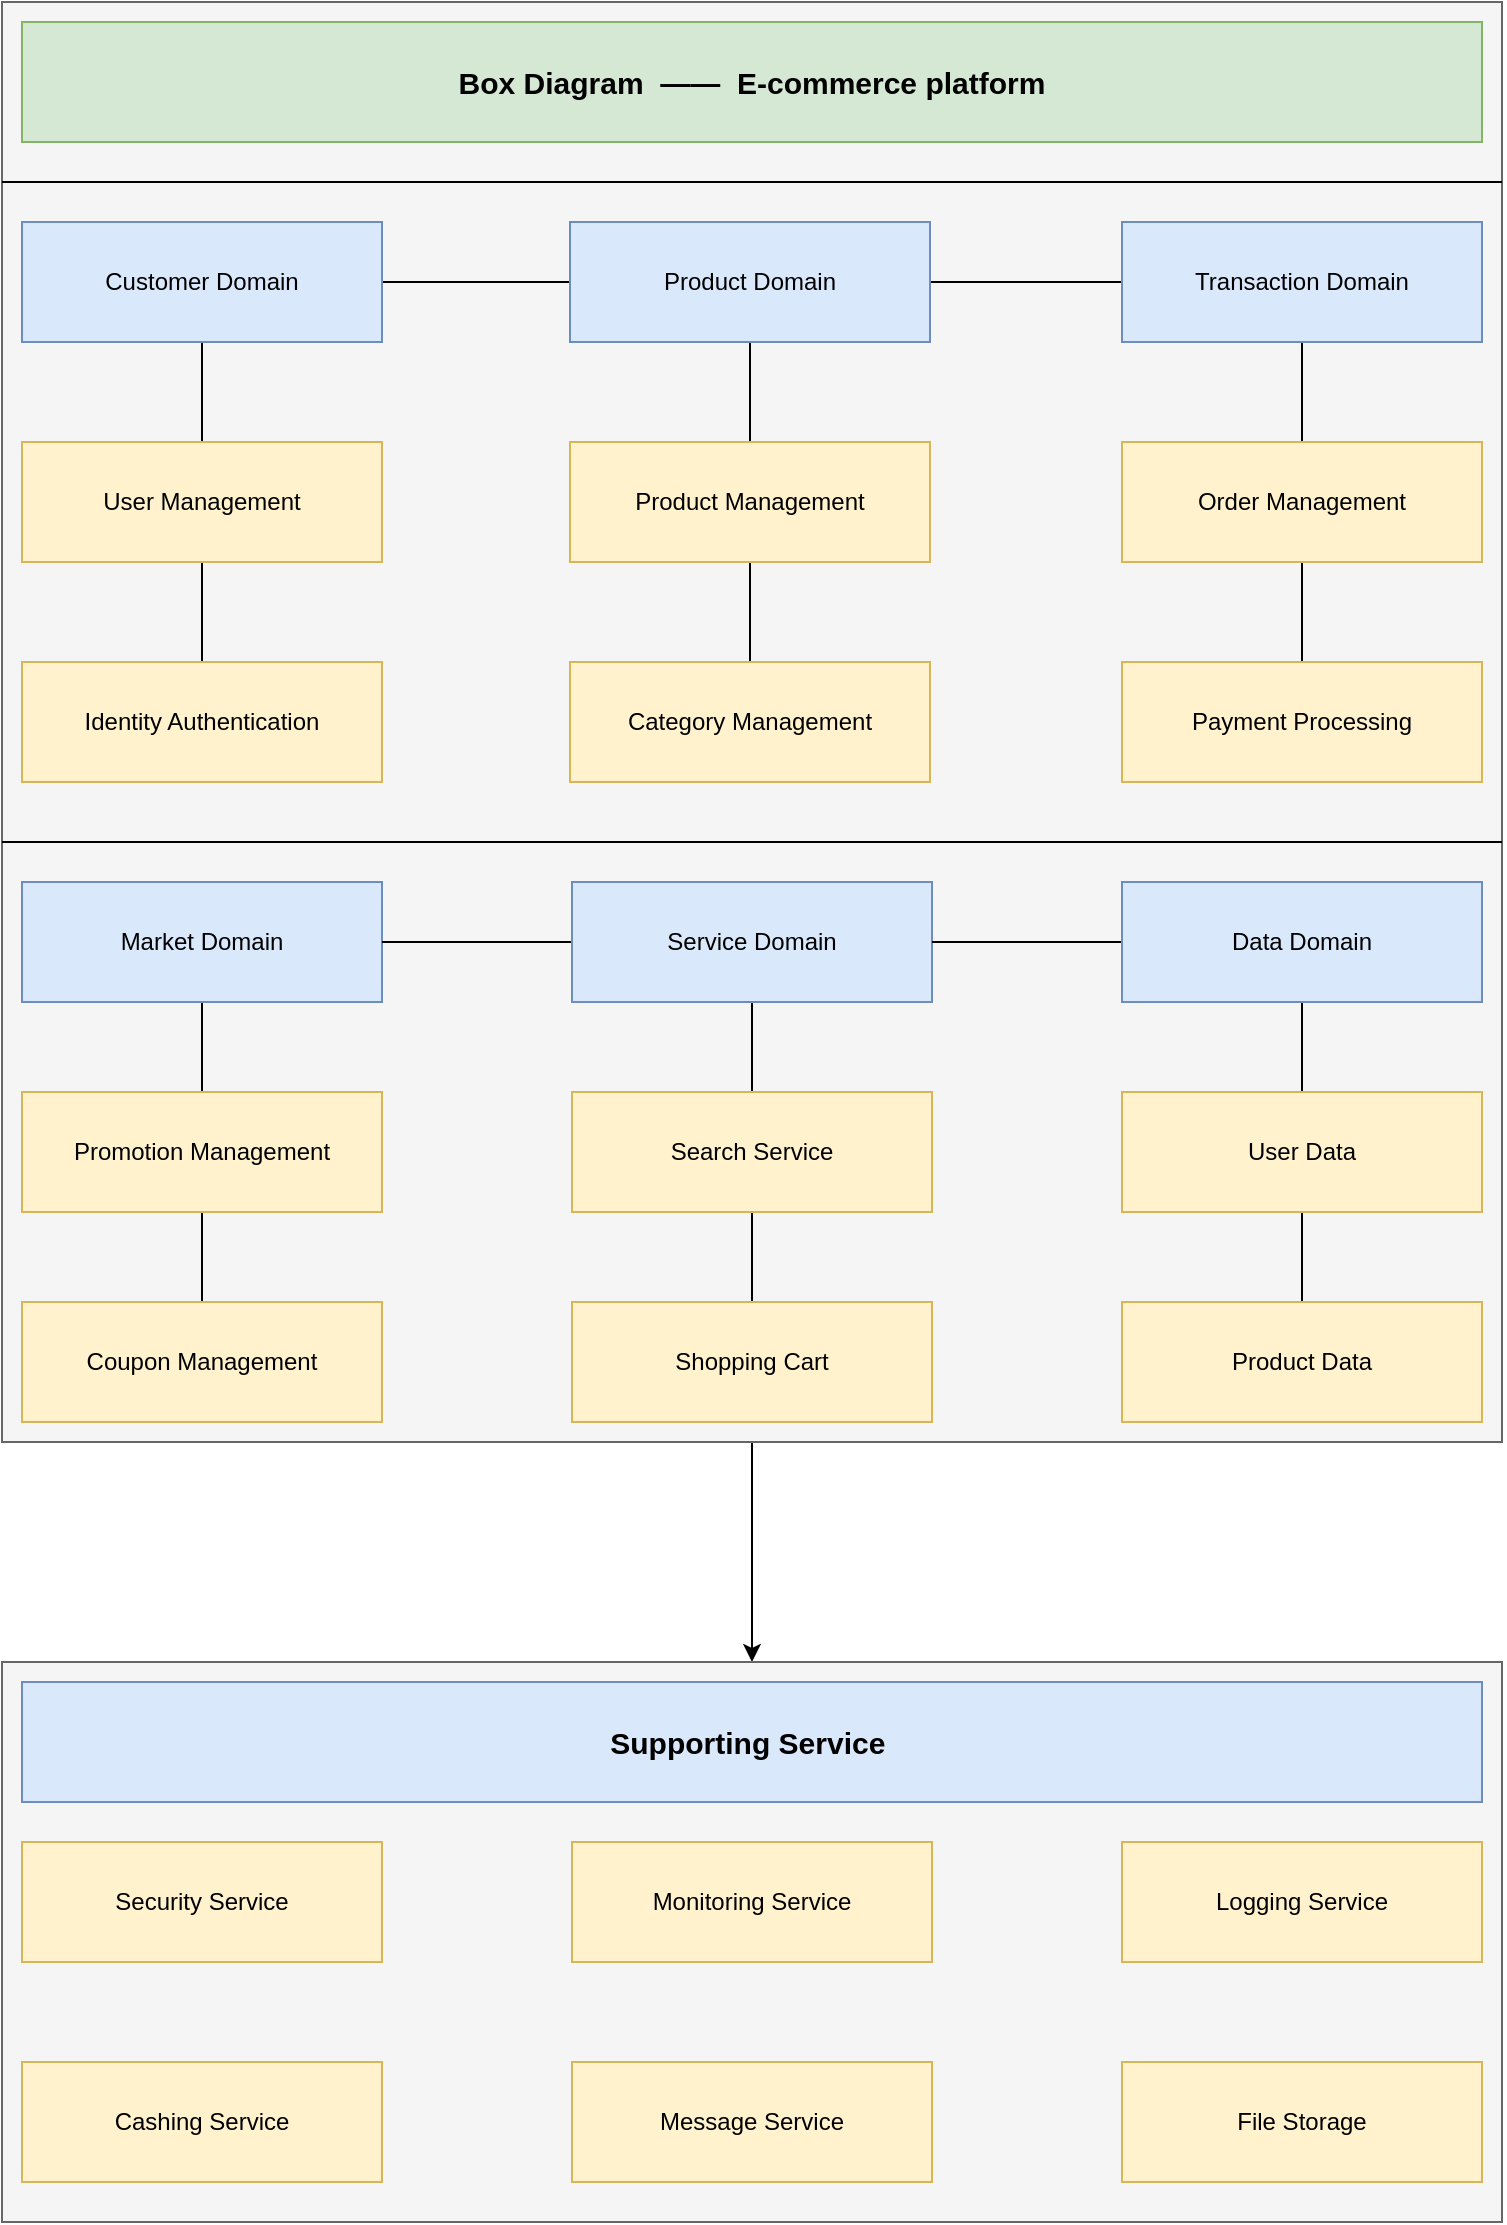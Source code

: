 <mxfile version="28.2.7">
  <diagram name="第 1 页" id="xvbBEmGutV3KPqRcqt0p">
    <mxGraphModel dx="898" dy="627" grid="1" gridSize="10" guides="1" tooltips="1" connect="1" arrows="0" fold="1" page="1" pageScale="1" pageWidth="827" pageHeight="1169" math="0" shadow="0">
      <root>
        <mxCell id="0" />
        <mxCell id="1" parent="0" />
        <mxCell id="PlpLMEIJnBUzuaVJZpVh-45" style="edgeStyle=orthogonalEdgeStyle;rounded=0;orthogonalLoop=1;jettySize=auto;html=1;exitX=0.5;exitY=1;exitDx=0;exitDy=0;" parent="1" source="PlpLMEIJnBUzuaVJZpVh-21" target="PlpLMEIJnBUzuaVJZpVh-44" edge="1">
          <mxGeometry relative="1" as="geometry" />
        </mxCell>
        <mxCell id="PlpLMEIJnBUzuaVJZpVh-21" value="" style="rounded=0;whiteSpace=wrap;html=1;fillColor=#f5f5f5;fontColor=#333333;strokeColor=#666666;" parent="1" vertex="1">
          <mxGeometry x="40" y="10" width="750" height="720" as="geometry" />
        </mxCell>
        <mxCell id="PlpLMEIJnBUzuaVJZpVh-1" value="&lt;b&gt;&lt;font style=&quot;font-size: 15px;&quot;&gt;Box Diagram&amp;nbsp; ——&amp;nbsp; E-commerce platform&lt;/font&gt;&lt;/b&gt;" style="rounded=0;whiteSpace=wrap;html=1;fillColor=#d5e8d4;strokeColor=#82b366;" parent="1" vertex="1">
          <mxGeometry x="50" y="20" width="730" height="60" as="geometry" />
        </mxCell>
        <mxCell id="PlpLMEIJnBUzuaVJZpVh-5" style="edgeStyle=orthogonalEdgeStyle;rounded=0;orthogonalLoop=1;jettySize=auto;html=1;exitX=1;exitY=0.5;exitDx=0;exitDy=0;entryX=0;entryY=0.5;entryDx=0;entryDy=0;endArrow=none;endFill=0;" parent="1" source="PlpLMEIJnBUzuaVJZpVh-2" target="PlpLMEIJnBUzuaVJZpVh-3" edge="1">
          <mxGeometry relative="1" as="geometry" />
        </mxCell>
        <mxCell id="PlpLMEIJnBUzuaVJZpVh-14" style="edgeStyle=orthogonalEdgeStyle;rounded=0;orthogonalLoop=1;jettySize=auto;html=1;exitX=0.5;exitY=1;exitDx=0;exitDy=0;entryX=0.5;entryY=0;entryDx=0;entryDy=0;endArrow=none;endFill=0;" parent="1" source="PlpLMEIJnBUzuaVJZpVh-2" target="PlpLMEIJnBUzuaVJZpVh-7" edge="1">
          <mxGeometry relative="1" as="geometry" />
        </mxCell>
        <mxCell id="PlpLMEIJnBUzuaVJZpVh-2" value="Customer Domain" style="rounded=0;whiteSpace=wrap;html=1;fillColor=#dae8fc;strokeColor=#6c8ebf;" parent="1" vertex="1">
          <mxGeometry x="50" y="120" width="180" height="60" as="geometry" />
        </mxCell>
        <mxCell id="PlpLMEIJnBUzuaVJZpVh-6" style="edgeStyle=orthogonalEdgeStyle;rounded=0;orthogonalLoop=1;jettySize=auto;html=1;exitX=1;exitY=0.5;exitDx=0;exitDy=0;entryX=0;entryY=0.5;entryDx=0;entryDy=0;endArrow=none;endFill=0;" parent="1" source="PlpLMEIJnBUzuaVJZpVh-3" target="PlpLMEIJnBUzuaVJZpVh-4" edge="1">
          <mxGeometry relative="1" as="geometry" />
        </mxCell>
        <mxCell id="PlpLMEIJnBUzuaVJZpVh-10" style="edgeStyle=orthogonalEdgeStyle;rounded=0;orthogonalLoop=1;jettySize=auto;html=1;exitX=0.5;exitY=1;exitDx=0;exitDy=0;entryX=0.5;entryY=0;entryDx=0;entryDy=0;endArrow=none;endFill=0;" parent="1" source="PlpLMEIJnBUzuaVJZpVh-3" target="PlpLMEIJnBUzuaVJZpVh-8" edge="1">
          <mxGeometry relative="1" as="geometry" />
        </mxCell>
        <mxCell id="PlpLMEIJnBUzuaVJZpVh-3" value="Product Domain" style="rounded=0;whiteSpace=wrap;html=1;fillColor=#dae8fc;strokeColor=#6c8ebf;" parent="1" vertex="1">
          <mxGeometry x="324" y="120" width="180" height="60" as="geometry" />
        </mxCell>
        <mxCell id="PlpLMEIJnBUzuaVJZpVh-13" style="edgeStyle=orthogonalEdgeStyle;rounded=0;orthogonalLoop=1;jettySize=auto;html=1;exitX=0.5;exitY=1;exitDx=0;exitDy=0;entryX=0.5;entryY=0;entryDx=0;entryDy=0;endArrow=none;endFill=0;" parent="1" source="PlpLMEIJnBUzuaVJZpVh-4" target="PlpLMEIJnBUzuaVJZpVh-9" edge="1">
          <mxGeometry relative="1" as="geometry" />
        </mxCell>
        <mxCell id="PlpLMEIJnBUzuaVJZpVh-4" value="Transaction Domain" style="rounded=0;whiteSpace=wrap;html=1;fillColor=#dae8fc;strokeColor=#6c8ebf;" parent="1" vertex="1">
          <mxGeometry x="600" y="120" width="180" height="60" as="geometry" />
        </mxCell>
        <mxCell id="PlpLMEIJnBUzuaVJZpVh-18" style="edgeStyle=orthogonalEdgeStyle;rounded=0;orthogonalLoop=1;jettySize=auto;html=1;exitX=0.5;exitY=1;exitDx=0;exitDy=0;entryX=0.5;entryY=0;entryDx=0;entryDy=0;endArrow=none;endFill=0;" parent="1" source="PlpLMEIJnBUzuaVJZpVh-7" target="PlpLMEIJnBUzuaVJZpVh-15" edge="1">
          <mxGeometry relative="1" as="geometry" />
        </mxCell>
        <mxCell id="PlpLMEIJnBUzuaVJZpVh-7" value="User Management" style="rounded=0;whiteSpace=wrap;html=1;fillColor=#fff2cc;strokeColor=#d6b656;" parent="1" vertex="1">
          <mxGeometry x="50" y="230" width="180" height="60" as="geometry" />
        </mxCell>
        <mxCell id="PlpLMEIJnBUzuaVJZpVh-19" style="edgeStyle=orthogonalEdgeStyle;rounded=0;orthogonalLoop=1;jettySize=auto;html=1;exitX=0.5;exitY=1;exitDx=0;exitDy=0;entryX=0.5;entryY=0;entryDx=0;entryDy=0;endArrow=none;endFill=0;" parent="1" source="PlpLMEIJnBUzuaVJZpVh-8" target="PlpLMEIJnBUzuaVJZpVh-16" edge="1">
          <mxGeometry relative="1" as="geometry" />
        </mxCell>
        <mxCell id="PlpLMEIJnBUzuaVJZpVh-8" value="Product Management" style="rounded=0;whiteSpace=wrap;html=1;fillColor=#fff2cc;strokeColor=#d6b656;" parent="1" vertex="1">
          <mxGeometry x="324" y="230" width="180" height="60" as="geometry" />
        </mxCell>
        <mxCell id="PlpLMEIJnBUzuaVJZpVh-20" style="edgeStyle=orthogonalEdgeStyle;rounded=0;orthogonalLoop=1;jettySize=auto;html=1;exitX=0.5;exitY=1;exitDx=0;exitDy=0;entryX=0.5;entryY=0;entryDx=0;entryDy=0;endArrow=none;endFill=0;" parent="1" source="PlpLMEIJnBUzuaVJZpVh-9" target="PlpLMEIJnBUzuaVJZpVh-17" edge="1">
          <mxGeometry relative="1" as="geometry" />
        </mxCell>
        <mxCell id="PlpLMEIJnBUzuaVJZpVh-9" value="Order Management" style="rounded=0;whiteSpace=wrap;html=1;fillColor=#fff2cc;strokeColor=#d6b656;" parent="1" vertex="1">
          <mxGeometry x="600" y="230" width="180" height="60" as="geometry" />
        </mxCell>
        <mxCell id="PlpLMEIJnBUzuaVJZpVh-15" value="Identity Authentication" style="rounded=0;whiteSpace=wrap;html=1;fillColor=#fff2cc;strokeColor=#d6b656;" parent="1" vertex="1">
          <mxGeometry x="50" y="340" width="180" height="60" as="geometry" />
        </mxCell>
        <mxCell id="PlpLMEIJnBUzuaVJZpVh-16" value="Category Management" style="rounded=0;whiteSpace=wrap;html=1;fillColor=#fff2cc;strokeColor=#d6b656;" parent="1" vertex="1">
          <mxGeometry x="324" y="340" width="180" height="60" as="geometry" />
        </mxCell>
        <mxCell id="PlpLMEIJnBUzuaVJZpVh-17" value="Payment Processing" style="rounded=0;whiteSpace=wrap;html=1;fillColor=#fff2cc;strokeColor=#d6b656;" parent="1" vertex="1">
          <mxGeometry x="600" y="340" width="180" height="60" as="geometry" />
        </mxCell>
        <mxCell id="PlpLMEIJnBUzuaVJZpVh-22" value="" style="endArrow=none;html=1;rounded=0;strokeWidth=1;fillColor=#d5e8d4;strokeColor=light-dark(#000000, #446e2c);" parent="1" edge="1">
          <mxGeometry width="50" height="50" relative="1" as="geometry">
            <mxPoint x="40" y="100" as="sourcePoint" />
            <mxPoint x="790" y="100" as="targetPoint" />
          </mxGeometry>
        </mxCell>
        <mxCell id="PlpLMEIJnBUzuaVJZpVh-23" value="" style="endArrow=none;html=1;rounded=0;" parent="1" edge="1">
          <mxGeometry width="50" height="50" relative="1" as="geometry">
            <mxPoint x="40" y="430" as="sourcePoint" />
            <mxPoint x="790" y="430" as="targetPoint" />
          </mxGeometry>
        </mxCell>
        <mxCell id="PlpLMEIJnBUzuaVJZpVh-37" style="edgeStyle=orthogonalEdgeStyle;rounded=0;orthogonalLoop=1;jettySize=auto;html=1;exitX=0.5;exitY=1;exitDx=0;exitDy=0;entryX=0.5;entryY=0;entryDx=0;entryDy=0;endArrow=none;endFill=0;" parent="1" source="PlpLMEIJnBUzuaVJZpVh-24" target="PlpLMEIJnBUzuaVJZpVh-27" edge="1">
          <mxGeometry relative="1" as="geometry" />
        </mxCell>
        <mxCell id="PlpLMEIJnBUzuaVJZpVh-24" value="Market Domain" style="rounded=0;whiteSpace=wrap;html=1;fillColor=#dae8fc;strokeColor=#6c8ebf;" parent="1" vertex="1">
          <mxGeometry x="50" y="450" width="180" height="60" as="geometry" />
        </mxCell>
        <mxCell id="PlpLMEIJnBUzuaVJZpVh-36" style="edgeStyle=orthogonalEdgeStyle;rounded=0;orthogonalLoop=1;jettySize=auto;html=1;exitX=0;exitY=0.5;exitDx=0;exitDy=0;entryX=1;entryY=0.5;entryDx=0;entryDy=0;endArrow=none;endFill=0;" parent="1" source="PlpLMEIJnBUzuaVJZpVh-25" target="PlpLMEIJnBUzuaVJZpVh-24" edge="1">
          <mxGeometry relative="1" as="geometry" />
        </mxCell>
        <mxCell id="PlpLMEIJnBUzuaVJZpVh-38" style="edgeStyle=orthogonalEdgeStyle;rounded=0;orthogonalLoop=1;jettySize=auto;html=1;exitX=0.5;exitY=1;exitDx=0;exitDy=0;entryX=0.5;entryY=0;entryDx=0;entryDy=0;endArrow=none;endFill=0;" parent="1" source="PlpLMEIJnBUzuaVJZpVh-25" target="PlpLMEIJnBUzuaVJZpVh-28" edge="1">
          <mxGeometry relative="1" as="geometry" />
        </mxCell>
        <mxCell id="PlpLMEIJnBUzuaVJZpVh-25" value="Service Domain" style="rounded=0;whiteSpace=wrap;html=1;fillColor=#dae8fc;strokeColor=#6c8ebf;" parent="1" vertex="1">
          <mxGeometry x="325" y="450" width="180" height="60" as="geometry" />
        </mxCell>
        <mxCell id="PlpLMEIJnBUzuaVJZpVh-35" style="edgeStyle=orthogonalEdgeStyle;rounded=0;orthogonalLoop=1;jettySize=auto;html=1;exitX=0;exitY=0.5;exitDx=0;exitDy=0;entryX=1;entryY=0.5;entryDx=0;entryDy=0;endArrow=none;endFill=0;" parent="1" source="PlpLMEIJnBUzuaVJZpVh-26" target="PlpLMEIJnBUzuaVJZpVh-25" edge="1">
          <mxGeometry relative="1" as="geometry" />
        </mxCell>
        <mxCell id="PlpLMEIJnBUzuaVJZpVh-39" style="edgeStyle=orthogonalEdgeStyle;rounded=0;orthogonalLoop=1;jettySize=auto;html=1;exitX=0.5;exitY=1;exitDx=0;exitDy=0;entryX=0.5;entryY=0;entryDx=0;entryDy=0;endArrow=none;endFill=0;" parent="1" source="PlpLMEIJnBUzuaVJZpVh-26" target="PlpLMEIJnBUzuaVJZpVh-29" edge="1">
          <mxGeometry relative="1" as="geometry" />
        </mxCell>
        <mxCell id="PlpLMEIJnBUzuaVJZpVh-26" value="Data Domain" style="rounded=0;whiteSpace=wrap;html=1;fillColor=#dae8fc;strokeColor=#6c8ebf;" parent="1" vertex="1">
          <mxGeometry x="600" y="450" width="180" height="60" as="geometry" />
        </mxCell>
        <mxCell id="PlpLMEIJnBUzuaVJZpVh-43" style="edgeStyle=orthogonalEdgeStyle;rounded=0;orthogonalLoop=1;jettySize=auto;html=1;exitX=0.5;exitY=1;exitDx=0;exitDy=0;entryX=0.5;entryY=0;entryDx=0;entryDy=0;endArrow=none;endFill=0;" parent="1" source="PlpLMEIJnBUzuaVJZpVh-27" target="PlpLMEIJnBUzuaVJZpVh-30" edge="1">
          <mxGeometry relative="1" as="geometry" />
        </mxCell>
        <mxCell id="PlpLMEIJnBUzuaVJZpVh-27" value="Promotion Management" style="rounded=0;whiteSpace=wrap;html=1;fillColor=#fff2cc;strokeColor=#d6b656;" parent="1" vertex="1">
          <mxGeometry x="50" y="555" width="180" height="60" as="geometry" />
        </mxCell>
        <mxCell id="PlpLMEIJnBUzuaVJZpVh-41" style="edgeStyle=orthogonalEdgeStyle;rounded=0;orthogonalLoop=1;jettySize=auto;html=1;exitX=0.5;exitY=1;exitDx=0;exitDy=0;entryX=0.5;entryY=0;entryDx=0;entryDy=0;endArrow=none;endFill=0;" parent="1" source="PlpLMEIJnBUzuaVJZpVh-28" target="PlpLMEIJnBUzuaVJZpVh-31" edge="1">
          <mxGeometry relative="1" as="geometry" />
        </mxCell>
        <mxCell id="PlpLMEIJnBUzuaVJZpVh-28" value="Search Service" style="rounded=0;whiteSpace=wrap;html=1;fillColor=#fff2cc;strokeColor=#d6b656;" parent="1" vertex="1">
          <mxGeometry x="325" y="555" width="180" height="60" as="geometry" />
        </mxCell>
        <mxCell id="PlpLMEIJnBUzuaVJZpVh-42" style="edgeStyle=orthogonalEdgeStyle;rounded=0;orthogonalLoop=1;jettySize=auto;html=1;exitX=0.5;exitY=1;exitDx=0;exitDy=0;entryX=0.5;entryY=0;entryDx=0;entryDy=0;endArrow=none;endFill=0;" parent="1" source="PlpLMEIJnBUzuaVJZpVh-29" target="PlpLMEIJnBUzuaVJZpVh-32" edge="1">
          <mxGeometry relative="1" as="geometry" />
        </mxCell>
        <mxCell id="PlpLMEIJnBUzuaVJZpVh-29" value="User Data" style="rounded=0;whiteSpace=wrap;html=1;fillColor=#fff2cc;strokeColor=#d6b656;" parent="1" vertex="1">
          <mxGeometry x="600" y="555" width="180" height="60" as="geometry" />
        </mxCell>
        <mxCell id="PlpLMEIJnBUzuaVJZpVh-30" value="Coupon Management" style="rounded=0;whiteSpace=wrap;html=1;fillColor=#fff2cc;strokeColor=#d6b656;" parent="1" vertex="1">
          <mxGeometry x="50" y="660" width="180" height="60" as="geometry" />
        </mxCell>
        <mxCell id="PlpLMEIJnBUzuaVJZpVh-31" value="Shopping Cart" style="rounded=0;whiteSpace=wrap;html=1;fillColor=#fff2cc;strokeColor=#d6b656;" parent="1" vertex="1">
          <mxGeometry x="325" y="660" width="180" height="60" as="geometry" />
        </mxCell>
        <mxCell id="PlpLMEIJnBUzuaVJZpVh-32" value="Product Data" style="rounded=0;whiteSpace=wrap;html=1;fillColor=#fff2cc;strokeColor=#d6b656;" parent="1" vertex="1">
          <mxGeometry x="600" y="660" width="180" height="60" as="geometry" />
        </mxCell>
        <mxCell id="PlpLMEIJnBUzuaVJZpVh-44" value="" style="rounded=0;whiteSpace=wrap;html=1;fillColor=#f5f5f5;fontColor=#333333;strokeColor=#666666;" parent="1" vertex="1">
          <mxGeometry x="40" y="840" width="750" height="280" as="geometry" />
        </mxCell>
        <mxCell id="PlpLMEIJnBUzuaVJZpVh-46" value="&lt;span style=&quot;font-size: 15px;&quot;&gt;&lt;b&gt;Supporting Service&amp;nbsp;&lt;/b&gt;&lt;/span&gt;" style="rounded=0;whiteSpace=wrap;html=1;fillColor=#dae8fc;strokeColor=#6c8ebf;" parent="1" vertex="1">
          <mxGeometry x="50" y="850" width="730" height="60" as="geometry" />
        </mxCell>
        <mxCell id="PlpLMEIJnBUzuaVJZpVh-48" value="Security Service" style="rounded=0;whiteSpace=wrap;html=1;fillColor=#fff2cc;strokeColor=#d6b656;" parent="1" vertex="1">
          <mxGeometry x="50" y="930" width="180" height="60" as="geometry" />
        </mxCell>
        <mxCell id="PlpLMEIJnBUzuaVJZpVh-49" value="Monitoring Service" style="rounded=0;whiteSpace=wrap;html=1;fillColor=#fff2cc;strokeColor=#d6b656;" parent="1" vertex="1">
          <mxGeometry x="325" y="930" width="180" height="60" as="geometry" />
        </mxCell>
        <mxCell id="PlpLMEIJnBUzuaVJZpVh-50" value="Logging Service" style="rounded=0;whiteSpace=wrap;html=1;fillColor=#fff2cc;strokeColor=#d6b656;" parent="1" vertex="1">
          <mxGeometry x="600" y="930" width="180" height="60" as="geometry" />
        </mxCell>
        <mxCell id="PlpLMEIJnBUzuaVJZpVh-51" value="Cashing Service" style="rounded=0;whiteSpace=wrap;html=1;fillColor=#fff2cc;strokeColor=#d6b656;" parent="1" vertex="1">
          <mxGeometry x="50" y="1040" width="180" height="60" as="geometry" />
        </mxCell>
        <mxCell id="PlpLMEIJnBUzuaVJZpVh-52" value="Message Service" style="rounded=0;whiteSpace=wrap;html=1;fillColor=#fff2cc;strokeColor=#d6b656;" parent="1" vertex="1">
          <mxGeometry x="325" y="1040" width="180" height="60" as="geometry" />
        </mxCell>
        <mxCell id="PlpLMEIJnBUzuaVJZpVh-53" value="File Storage" style="rounded=0;whiteSpace=wrap;html=1;fillColor=#fff2cc;strokeColor=#d6b656;" parent="1" vertex="1">
          <mxGeometry x="600" y="1040" width="180" height="60" as="geometry" />
        </mxCell>
      </root>
    </mxGraphModel>
  </diagram>
</mxfile>

